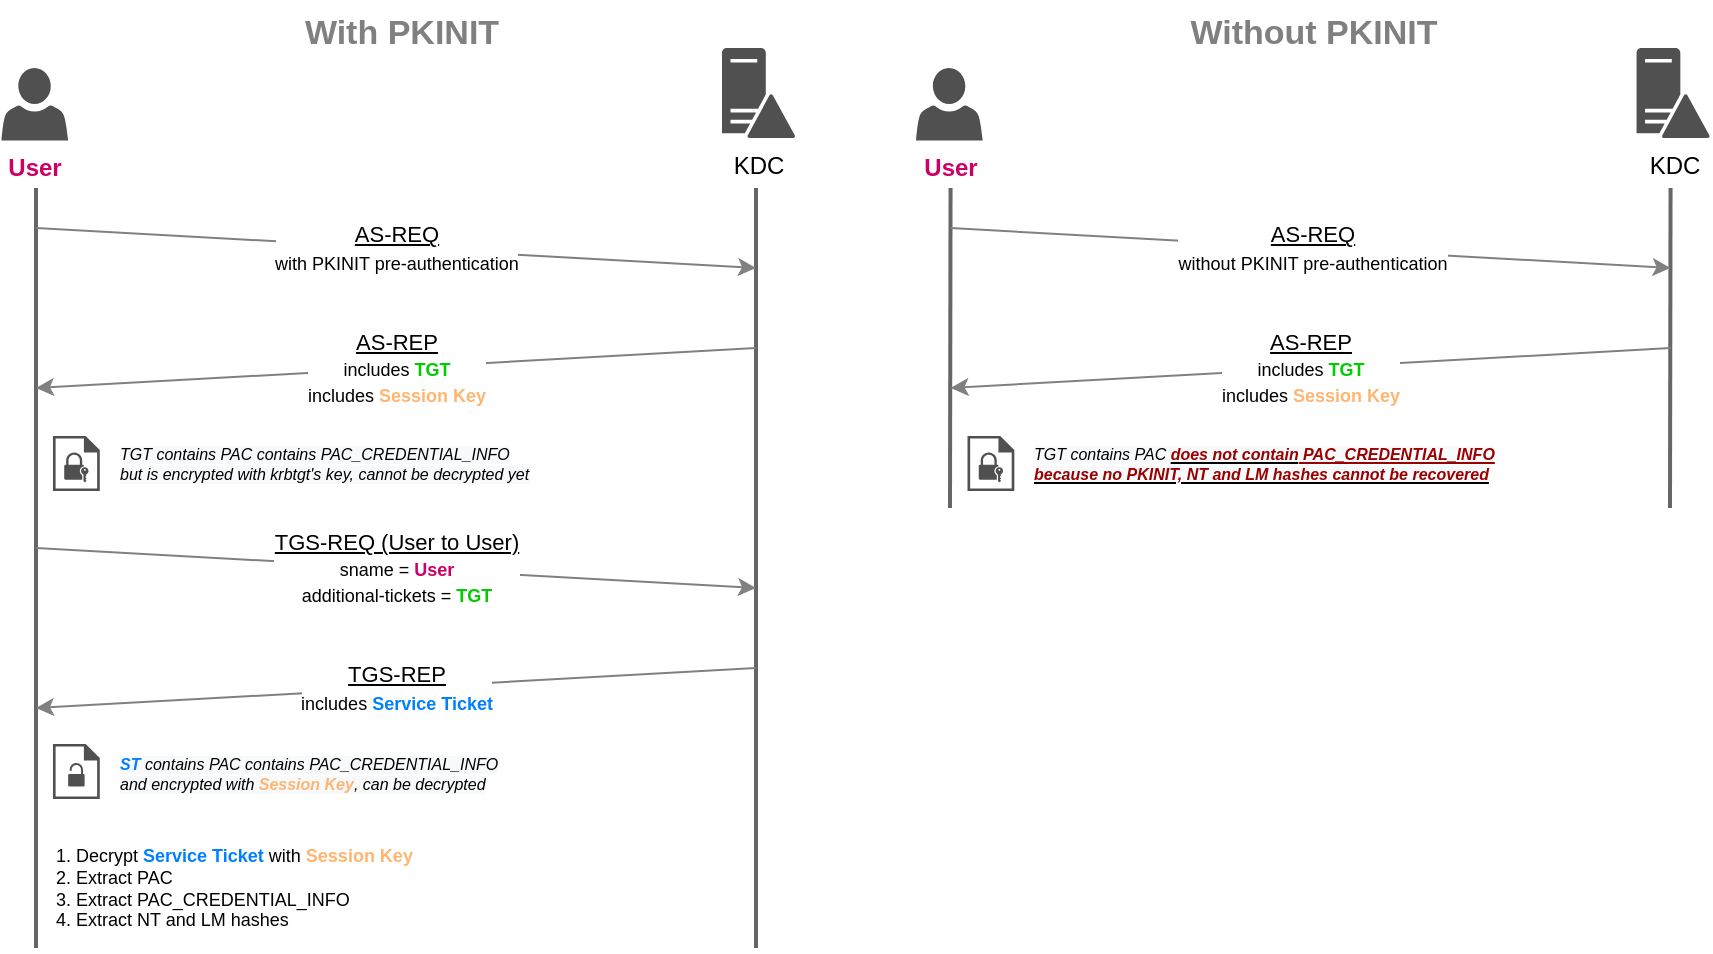 <mxfile version="14.5.1" type="device"><diagram id="w4Svh7DZqjMR_lTK3P41" name="Page-1"><mxGraphModel dx="1185" dy="688" grid="1" gridSize="10" guides="1" tooltips="1" connect="1" arrows="1" fold="1" page="1" pageScale="1" pageWidth="1024" pageHeight="512" math="0" shadow="0"><root><mxCell id="0"/><mxCell id="1" parent="0"/><mxCell id="5p0pGIUzaBH4LVGGWY_r-1" value="&lt;b&gt;&lt;font color=&quot;#cc0066&quot;&gt;User&lt;/font&gt;&lt;/b&gt;" style="pointerEvents=1;shadow=0;dashed=0;html=1;strokeColor=none;fillColor=#505050;labelPosition=center;verticalLabelPosition=bottom;verticalAlign=top;outlineConnect=0;align=center;shape=mxgraph.office.users.user;" vertex="1" parent="1"><mxGeometry x="182.72" y="180" width="33.35" height="36.25" as="geometry"/></mxCell><mxCell id="5p0pGIUzaBH4LVGGWY_r-2" value="KDC" style="pointerEvents=1;shadow=0;dashed=0;html=1;strokeColor=none;fillColor=#505050;labelPosition=center;verticalLabelPosition=bottom;verticalAlign=top;outlineConnect=0;align=center;shape=mxgraph.office.servers.domain_controller;" vertex="1" parent="1"><mxGeometry x="543" y="170" width="36.82" height="45" as="geometry"/></mxCell><mxCell id="5p0pGIUzaBH4LVGGWY_r-3" value="" style="endArrow=none;html=1;strokeWidth=2;fillColor=#f5f5f5;strokeColor=#666666;" edge="1" parent="1"><mxGeometry width="50" height="50" relative="1" as="geometry"><mxPoint x="200" y="620" as="sourcePoint"/><mxPoint x="200" y="240" as="targetPoint"/></mxGeometry></mxCell><mxCell id="5p0pGIUzaBH4LVGGWY_r-4" value="" style="endArrow=none;html=1;strokeWidth=2;fillColor=#f5f5f5;strokeColor=#666666;" edge="1" parent="1"><mxGeometry width="50" height="50" relative="1" as="geometry"><mxPoint x="560" y="620" as="sourcePoint"/><mxPoint x="560" y="240" as="targetPoint"/></mxGeometry></mxCell><mxCell id="5p0pGIUzaBH4LVGGWY_r-5" value="&lt;u&gt;AS-REQ&lt;/u&gt;&lt;br&gt;&lt;font style=&quot;font-size: 9px&quot;&gt;with PKINIT pre-authentication&lt;/font&gt;" style="endArrow=classic;html=1;strokeColor=#808080;" edge="1" parent="1"><mxGeometry width="50" height="50" relative="1" as="geometry"><mxPoint x="200" y="260" as="sourcePoint"/><mxPoint x="560" y="280" as="targetPoint"/></mxGeometry></mxCell><mxCell id="5p0pGIUzaBH4LVGGWY_r-6" value="&lt;u&gt;AS-REP&lt;/u&gt;&lt;br&gt;&lt;font style=&quot;font-size: 9px&quot;&gt;includes &lt;b&gt;&lt;font color=&quot;#00cc00&quot;&gt;TGT&lt;/font&gt;&lt;/b&gt;&lt;br&gt;includes &lt;b&gt;&lt;font color=&quot;#ffb570&quot;&gt;Session Key&lt;/font&gt;&lt;/b&gt;&lt;/font&gt;" style="endArrow=classic;html=1;strokeColor=#808080;" edge="1" parent="1"><mxGeometry width="50" height="50" relative="1" as="geometry"><mxPoint x="560" y="320" as="sourcePoint"/><mxPoint x="200" y="340" as="targetPoint"/></mxGeometry></mxCell><mxCell id="5p0pGIUzaBH4LVGGWY_r-8" value="" style="pointerEvents=1;shadow=0;dashed=0;html=1;strokeColor=none;fillColor=#505050;labelPosition=center;verticalLabelPosition=bottom;verticalAlign=top;outlineConnect=0;align=center;shape=mxgraph.office.concepts.document_blank;" vertex="1" parent="1"><mxGeometry x="208.48" y="364" width="23.41" height="27.5" as="geometry"/></mxCell><mxCell id="5p0pGIUzaBH4LVGGWY_r-10" value="&lt;span style=&quot;color: rgb(0, 0, 0); font-family: helvetica; font-weight: 400; letter-spacing: normal; text-indent: 0px; text-transform: none; word-spacing: 0px; background-color: rgb(248, 249, 250); display: inline; float: none; font-size: 8px;&quot;&gt;&lt;font style=&quot;font-size: 8px&quot;&gt;TGT contains PAC contains&lt;/font&gt;&lt;/span&gt;&lt;span style=&quot;color: rgb(0, 0, 0); font-family: helvetica; letter-spacing: normal; text-indent: 0px; text-transform: none; word-spacing: 0px; background-color: rgb(248, 249, 250); display: inline; float: none; font-size: 8px; font-weight: 400;&quot;&gt;&lt;font style=&quot;font-size: 8px&quot;&gt;&amp;nbsp;PAC_CREDENTIAL_INFO&lt;br style=&quot;font-size: 8px&quot;&gt;but is encrypted with krbtgt's key, cannot be decrypted yet&lt;/font&gt;&lt;br style=&quot;font-size: 8px&quot;&gt;&lt;/span&gt;" style="text;html=1;strokeColor=none;fillColor=none;align=left;verticalAlign=middle;whiteSpace=wrap;rounded=0;fontSize=8;fontStyle=2" vertex="1" parent="1"><mxGeometry x="240" y="370.25" width="208.33" height="15" as="geometry"/></mxCell><mxCell id="5p0pGIUzaBH4LVGGWY_r-12" value="&lt;u&gt;TGS-REQ (User to User)&lt;br&gt;&lt;/u&gt;&lt;font style=&quot;font-size: 9px&quot;&gt;sname = &lt;b&gt;&lt;font color=&quot;#cc0066&quot;&gt;User&lt;/font&gt;&lt;/b&gt;&lt;br&gt;additional-tickets = &lt;b&gt;&lt;font color=&quot;#00cc00&quot;&gt;TGT&lt;/font&gt;&lt;/b&gt;&lt;/font&gt;" style="endArrow=classic;html=1;strokeColor=#808080;" edge="1" parent="1"><mxGeometry width="50" height="50" relative="1" as="geometry"><mxPoint x="200" y="420" as="sourcePoint"/><mxPoint x="560" y="440" as="targetPoint"/></mxGeometry></mxCell><mxCell id="5p0pGIUzaBH4LVGGWY_r-15" value="&lt;u&gt;TGS-REP&lt;/u&gt;&lt;br&gt;&lt;font style=&quot;font-size: 9px&quot;&gt;includes &lt;b&gt;&lt;font color=&quot;#007fff&quot;&gt;Service Ticket&lt;/font&gt;&lt;/b&gt;&lt;/font&gt;" style="endArrow=classic;html=1;strokeColor=#808080;" edge="1" parent="1"><mxGeometry width="50" height="50" relative="1" as="geometry"><mxPoint x="560" y="480" as="sourcePoint"/><mxPoint x="200" y="500" as="targetPoint"/></mxGeometry></mxCell><mxCell id="5p0pGIUzaBH4LVGGWY_r-16" value="&lt;font face=&quot;helvetica&quot; style=&quot;font-size: 9px&quot;&gt;1. Decrypt &lt;font color=&quot;#007fff&quot; style=&quot;font-size: 9px&quot;&gt;&lt;b style=&quot;font-size: 9px&quot;&gt;Service Ticket&lt;/b&gt;&lt;/font&gt; with &lt;b style=&quot;font-size: 9px&quot;&gt;&lt;font color=&quot;#ffb570&quot; style=&quot;font-size: 9px&quot;&gt;Session Key&lt;/font&gt;&lt;/b&gt;&lt;br style=&quot;font-size: 9px&quot;&gt;&lt;/font&gt;&lt;span style=&quot;font-family: &amp;#34;helvetica&amp;#34; ; font-size: 9px&quot;&gt;2. Extract PAC&lt;br style=&quot;font-size: 9px&quot;&gt;&lt;/span&gt;&lt;font face=&quot;helvetica&quot; style=&quot;font-size: 9px&quot;&gt;3. Extract PAC_CREDENTIAL_INFO&lt;br style=&quot;font-size: 9px&quot;&gt;4. Extract NT and LM hashes&lt;br style=&quot;font-size: 9px&quot;&gt;&lt;/font&gt;" style="text;html=1;strokeColor=none;fillColor=none;align=left;verticalAlign=middle;whiteSpace=wrap;rounded=0;fontSize=9;" vertex="1" parent="1"><mxGeometry x="208.48" y="570" width="231.52" height="40" as="geometry"/></mxCell><mxCell id="5p0pGIUzaBH4LVGGWY_r-20" value="" style="pointerEvents=1;shadow=0;dashed=0;html=1;strokeColor=none;fillColor=#505050;labelPosition=center;verticalLabelPosition=bottom;verticalAlign=top;outlineConnect=0;align=center;shape=mxgraph.office.security.lock_with_key_security;fontSize=8;" vertex="1" parent="1"><mxGeometry x="214.1" y="372.25" width="12.16" height="15" as="geometry"/></mxCell><mxCell id="5p0pGIUzaBH4LVGGWY_r-21" value="" style="pointerEvents=1;shadow=0;dashed=0;html=1;strokeColor=none;fillColor=#505050;labelPosition=center;verticalLabelPosition=bottom;verticalAlign=top;outlineConnect=0;align=center;shape=mxgraph.office.concepts.document_blank;" vertex="1" parent="1"><mxGeometry x="208.48" y="518" width="23.41" height="27.5" as="geometry"/></mxCell><mxCell id="5p0pGIUzaBH4LVGGWY_r-23" value="&lt;span style=&quot;font-family: helvetica; letter-spacing: normal; text-indent: 0px; text-transform: none; word-spacing: 0px; background-color: rgb(248, 249, 250); display: inline; float: none; font-size: 8px;&quot;&gt;&lt;font style=&quot;font-size: 8px&quot;&gt;&lt;font color=&quot;#007fff&quot;&gt;&lt;b&gt;ST&lt;/b&gt;&lt;/font&gt; contains PAC contains&lt;/font&gt;&lt;/span&gt;&lt;span style=&quot;font-family: helvetica; letter-spacing: normal; text-indent: 0px; text-transform: none; word-spacing: 0px; background-color: rgb(248, 249, 250); display: inline; float: none; font-size: 8px;&quot;&gt;&lt;font style=&quot;font-size: 8px&quot;&gt;&amp;nbsp;PAC_CREDENTIAL_INFO&lt;br style=&quot;font-size: 8px&quot;&gt;and encrypted with &lt;b&gt;&lt;font color=&quot;#ffb570&quot;&gt;Session Key&lt;/font&gt;&lt;/b&gt;, can be decrypted&lt;/font&gt;&lt;br style=&quot;font-size: 8px&quot;&gt;&lt;/span&gt;" style="text;html=1;strokeColor=none;fillColor=none;align=left;verticalAlign=middle;whiteSpace=wrap;rounded=0;fontSize=8;fontStyle=2" vertex="1" parent="1"><mxGeometry x="240" y="525.88" width="200" height="15" as="geometry"/></mxCell><mxCell id="5p0pGIUzaBH4LVGGWY_r-24" value="" style="pointerEvents=1;shadow=0;dashed=0;html=1;strokeColor=none;fillColor=#505050;labelPosition=center;verticalLabelPosition=bottom;verticalAlign=top;outlineConnect=0;align=center;shape=mxgraph.office.security.lock_unprotected;fontSize=8;" vertex="1" parent="1"><mxGeometry x="216.07" y="527.5" width="8.23" height="11.75" as="geometry"/></mxCell><mxCell id="5p0pGIUzaBH4LVGGWY_r-26" value="&lt;b&gt;&lt;font color=&quot;#cc0066&quot;&gt;User&lt;/font&gt;&lt;/b&gt;" style="pointerEvents=1;shadow=0;dashed=0;html=1;strokeColor=none;fillColor=#505050;labelPosition=center;verticalLabelPosition=bottom;verticalAlign=top;outlineConnect=0;align=center;shape=mxgraph.office.users.user;" vertex="1" parent="1"><mxGeometry x="640" y="180" width="33.35" height="36.25" as="geometry"/></mxCell><mxCell id="5p0pGIUzaBH4LVGGWY_r-27" value="KDC" style="pointerEvents=1;shadow=0;dashed=0;html=1;strokeColor=none;fillColor=#505050;labelPosition=center;verticalLabelPosition=bottom;verticalAlign=top;outlineConnect=0;align=center;shape=mxgraph.office.servers.domain_controller;" vertex="1" parent="1"><mxGeometry x="1000.28" y="170" width="36.82" height="45" as="geometry"/></mxCell><mxCell id="5p0pGIUzaBH4LVGGWY_r-28" value="" style="endArrow=none;html=1;strokeWidth=2;fillColor=#f5f5f5;strokeColor=#666666;" edge="1" parent="1"><mxGeometry width="50" height="50" relative="1" as="geometry"><mxPoint x="657" y="400" as="sourcePoint"/><mxPoint x="657.28" y="240" as="targetPoint"/></mxGeometry></mxCell><mxCell id="5p0pGIUzaBH4LVGGWY_r-29" value="" style="endArrow=none;html=1;strokeWidth=2;fillColor=#f5f5f5;strokeColor=#666666;" edge="1" parent="1"><mxGeometry width="50" height="50" relative="1" as="geometry"><mxPoint x="1017" y="400" as="sourcePoint"/><mxPoint x="1017.28" y="240" as="targetPoint"/></mxGeometry></mxCell><mxCell id="5p0pGIUzaBH4LVGGWY_r-30" value="&lt;u&gt;AS-REQ&lt;/u&gt;&lt;br&gt;&lt;font style=&quot;font-size: 9px&quot;&gt;without PKINIT pre-authentication&lt;/font&gt;" style="endArrow=classic;html=1;strokeColor=#808080;" edge="1" parent="1"><mxGeometry width="50" height="50" relative="1" as="geometry"><mxPoint x="657.28" y="260" as="sourcePoint"/><mxPoint x="1017.28" y="280" as="targetPoint"/></mxGeometry></mxCell><mxCell id="5p0pGIUzaBH4LVGGWY_r-31" value="&lt;u&gt;AS-REP&lt;/u&gt;&lt;br&gt;&lt;font style=&quot;font-size: 9px&quot;&gt;includes &lt;b&gt;&lt;font color=&quot;#00cc00&quot;&gt;TGT&lt;/font&gt;&lt;/b&gt;&lt;br&gt;includes &lt;b&gt;&lt;font color=&quot;#ffb570&quot;&gt;Session Key&lt;/font&gt;&lt;/b&gt;&lt;/font&gt;" style="endArrow=classic;html=1;strokeColor=#808080;" edge="1" parent="1"><mxGeometry width="50" height="50" relative="1" as="geometry"><mxPoint x="1017.28" y="320" as="sourcePoint"/><mxPoint x="657.28" y="340" as="targetPoint"/></mxGeometry></mxCell><mxCell id="5p0pGIUzaBH4LVGGWY_r-32" value="" style="pointerEvents=1;shadow=0;dashed=0;html=1;strokeColor=none;fillColor=#505050;labelPosition=center;verticalLabelPosition=bottom;verticalAlign=top;outlineConnect=0;align=center;shape=mxgraph.office.concepts.document_blank;" vertex="1" parent="1"><mxGeometry x="665.76" y="364" width="23.41" height="27.5" as="geometry"/></mxCell><mxCell id="5p0pGIUzaBH4LVGGWY_r-33" value="&lt;span style=&quot;font-family: &amp;#34;helvetica&amp;#34; ; letter-spacing: normal ; text-indent: 0px ; text-transform: none ; word-spacing: 0px ; background-color: rgb(248 , 249 , 250) ; display: inline ; float: none ; font-size: 8px&quot;&gt;&lt;font style=&quot;font-size: 8px&quot;&gt;TGT contains PAC &lt;b&gt;&lt;u&gt;&lt;font color=&quot;#990000&quot;&gt;does not contain&lt;/font&gt;&lt;/u&gt;&lt;/b&gt;&lt;/font&gt;&lt;/span&gt;&lt;span style=&quot;font-family: &amp;#34;helvetica&amp;#34; ; letter-spacing: normal ; text-indent: 0px ; text-transform: none ; word-spacing: 0px ; background-color: rgb(248 , 249 , 250) ; display: inline ; float: none ; font-size: 8px&quot;&gt;&lt;font style=&quot;font-size: 8px&quot; color=&quot;#990000&quot;&gt;&lt;b&gt;&lt;u&gt;&amp;nbsp;PAC_CREDENTIAL_INFO&lt;br&gt;&lt;/u&gt;&lt;/b&gt;&lt;/font&gt;&lt;b&gt;&lt;u&gt;&lt;font color=&quot;#990000&quot;&gt;because no PKINIT, NT and LM hashes cannot be recovered&lt;/font&gt;&lt;/u&gt;&lt;/b&gt;&lt;br style=&quot;font-size: 8px&quot;&gt;&lt;/span&gt;" style="text;html=1;strokeColor=none;fillColor=none;align=left;verticalAlign=middle;whiteSpace=wrap;rounded=0;fontSize=8;fontStyle=2" vertex="1" parent="1"><mxGeometry x="697.28" y="370.25" width="262.72" height="15" as="geometry"/></mxCell><mxCell id="5p0pGIUzaBH4LVGGWY_r-37" value="" style="pointerEvents=1;shadow=0;dashed=0;html=1;strokeColor=none;fillColor=#505050;labelPosition=center;verticalLabelPosition=bottom;verticalAlign=top;outlineConnect=0;align=center;shape=mxgraph.office.security.lock_with_key_security;fontSize=8;" vertex="1" parent="1"><mxGeometry x="671.38" y="372.25" width="12.16" height="15" as="geometry"/></mxCell><mxCell id="5p0pGIUzaBH4LVGGWY_r-41" value="With PKINIT" style="text;html=1;strokeColor=none;fillColor=none;align=center;verticalAlign=middle;whiteSpace=wrap;rounded=0;fontSize=17;fontColor=#808080;fontStyle=1" vertex="1" parent="1"><mxGeometry x="318.33" y="146" width="130" height="34" as="geometry"/></mxCell><mxCell id="5p0pGIUzaBH4LVGGWY_r-42" value="Without PKINIT" style="text;html=1;strokeColor=none;fillColor=none;align=center;verticalAlign=middle;whiteSpace=wrap;rounded=0;fontSize=17;fontColor=#808080;fontStyle=1" vertex="1" parent="1"><mxGeometry x="774" y="146" width="130" height="34" as="geometry"/></mxCell></root></mxGraphModel></diagram></mxfile>